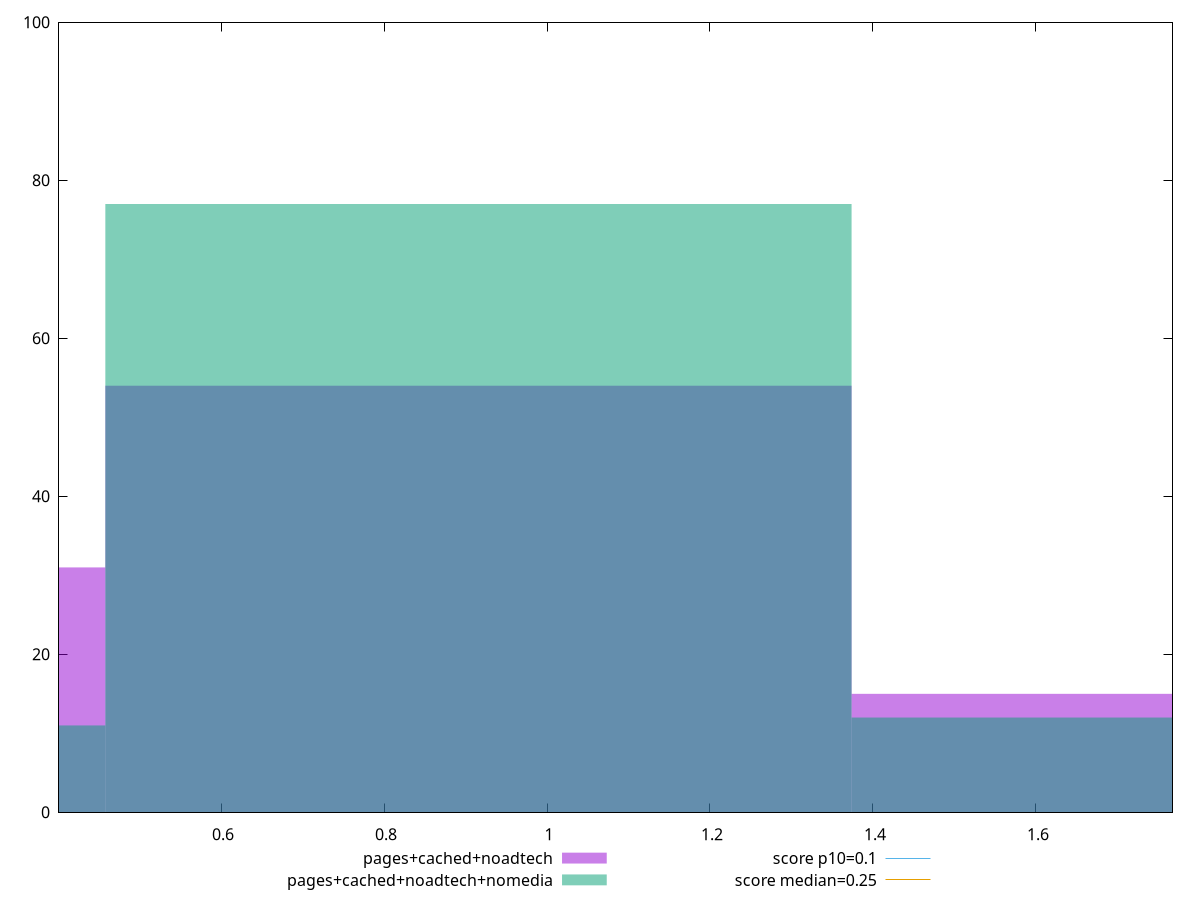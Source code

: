 reset

$pagesCachedNoadtech <<EOF
0.9158416496929035 54
1.831683299385807 15
0 31
EOF

$pagesCachedNoadtechNomedia <<EOF
0.9158416496929035 77
1.831683299385807 12
0 11
EOF

set key outside below
set boxwidth 0.9158416496929035
set xrange [0.40105458641052244:1.7676270548502604]
set yrange [0:100]
set trange [0:100]
set style fill transparent solid 0.5 noborder

set parametric
set terminal svg size 640, 500 enhanced background rgb 'white'
set output "report_00017_2021-02-10T15-08-03.406Z/cumulative-layout-shift/comparison/histogram/2_vs_3.svg"

plot $pagesCachedNoadtech title "pages+cached+noadtech" with boxes, \
     $pagesCachedNoadtechNomedia title "pages+cached+noadtech+nomedia" with boxes, \
     0.1,t title "score p10=0.1", \
     0.25,t title "score median=0.25"

reset
